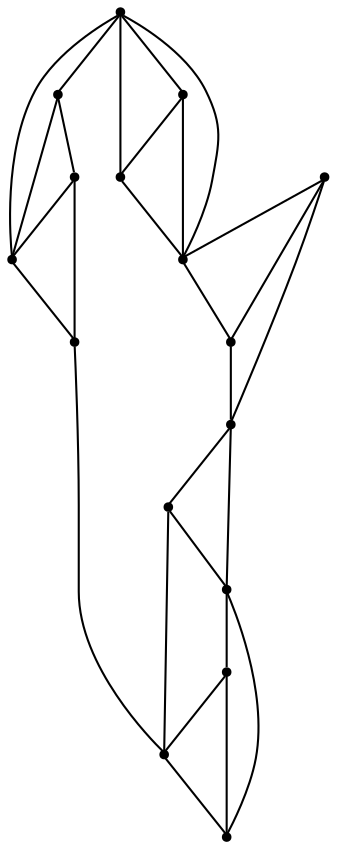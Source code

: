 graph {
  node [shape=point,comment="{\"directed\":false,\"doi\":\"10.1007/11618058_27\",\"figure\":\"1 (3)\"}"]

  v0 [pos="842.2306299963662,1373.1005311012273"]
  v1 [pos="722.6417060319767,1376.8849015235905"]
  v2 [pos="1001.3414471293605,1376.2129743893947"]
  v3 [pos="1001.4164675690407,1214.3380443255112"]
  v4 [pos="1002.4823015079942,1098.5088626543684"]
  v5 [pos="1001.4164675690407,1263.329692681631"]
  v6 [pos="899.4933548328488,1335.55049498876"]
  v7 [pos="955.020355650436,1143.156778812409"]
  v8 [pos="947.425183957122,1300.704697767894"]
  v9 [pos="927.1797442768896,1096.8598961830144"]
  v10 [pos="903.8441746911337,1138.0953113238022"]
  v11 [pos="862.2353810864826,1101.235926151276"]
  v12 [pos="777.0445289789244,1144.6463545163479"]
  v13 [pos="764.3838481104651,1330.488010247549"]
  v14 [pos="725.5880745821221,1227.4421970049546"]
  v15 [pos="722.6417060319767,1098.249463240306"]

  v0 -- v1 [id="-1",pos="842.2306299963662,1373.1005311012273 722.6417060319767,1376.8849015235905 722.6417060319767,1376.8849015235905 722.6417060319767,1376.8849015235905"]
  v15 -- v11 [id="-2",pos="722.6417060319767,1098.249463240306 862.2353810864826,1101.235926151276 862.2353810864826,1101.235926151276 862.2353810864826,1101.235926151276"]
  v11 -- v9 [id="-3",pos="862.2353810864826,1101.235926151276 927.1797442768896,1096.8598961830144 927.1797442768896,1096.8598961830144 927.1797442768896,1096.8598961830144"]
  v9 -- v4 [id="-4",pos="927.1797442768896,1096.8598961830144 1002.4823015079942,1098.5088626543684 1002.4823015079942,1098.5088626543684 1002.4823015079942,1098.5088626543684"]
  v1 -- v13 [id="-5",pos="722.6417060319767,1376.8849015235905 764.3838481104651,1330.488010247549 764.3838481104651,1330.488010247549 764.3838481104651,1330.488010247549"]
  v15 -- v14 [id="-6",pos="722.6417060319767,1098.249463240306 725.5880745821221,1227.4421970049546 725.5880745821221,1227.4421970049546 725.5880745821221,1227.4421970049546"]
  v14 -- v1 [id="-7",pos="725.5880745821221,1227.4421970049546 722.6417060319767,1376.8849015235905 722.6417060319767,1376.8849015235905 722.6417060319767,1376.8849015235905"]
  v15 -- v12 [id="-13",pos="722.6417060319767,1098.249463240306 777.0445289789244,1144.6463545163479 777.0445289789244,1144.6463545163479 777.0445289789244,1144.6463545163479"]
  v14 -- v0 [id="-14",pos="725.5880745821221,1227.4421970049546 842.2306299963662,1373.1005311012273 842.2306299963662,1373.1005311012273 842.2306299963662,1373.1005311012273"]
  v14 -- v12 [id="-15",pos="725.5880745821221,1227.4421970049546 777.0445289789244,1144.6463545163479 777.0445289789244,1144.6463545163479 777.0445289789244,1144.6463545163479"]
  v13 -- v14 [id="-16",pos="764.3838481104651,1330.488010247549 725.5880745821221,1227.4421970049546 725.5880745821221,1227.4421970049546 725.5880745821221,1227.4421970049546"]
  v13 -- v0 [id="-17",pos="764.3838481104651,1330.488010247549 842.2306299963662,1373.1005311012273 842.2306299963662,1373.1005311012273 842.2306299963662,1373.1005311012273"]
  v12 -- v11 [id="-18",pos="777.0445289789244,1144.6463545163479 862.2353810864826,1101.235926151276 862.2353810864826,1101.235926151276 862.2353810864826,1101.235926151276"]
  v0 -- v6 [id="-19",pos="842.2306299963662,1373.1005311012273 899.4933548328488,1335.55049498876 899.4933548328488,1335.55049498876 899.4933548328488,1335.55049498876"]
  v6 -- v8 [id="-20",pos="899.4933548328488,1335.55049498876 947.425183957122,1300.704697767894 947.425183957122,1300.704697767894 947.425183957122,1300.704697767894"]
  v8 -- v5 [id="-21",pos="947.425183957122,1300.704697767894 1001.4164675690407,1263.329692681631 1001.4164675690407,1263.329692681631 1001.4164675690407,1263.329692681631"]
  v11 -- v10 [id="-23",pos="862.2353810864826,1101.235926151276 903.8441746911337,1138.0953113238022 903.8441746911337,1138.0953113238022 903.8441746911337,1138.0953113238022"]
  v10 -- v3 [id="-24",pos="903.8441746911337,1138.0953113238022 1001.4164675690407,1214.3380443255112 1001.4164675690407,1214.3380443255112 1001.4164675690407,1214.3380443255112"]
  v10 -- v9 [id="-25",pos="903.8441746911337,1138.0953113238022 927.1797442768896,1096.8598961830144 927.1797442768896,1096.8598961830144 927.1797442768896,1096.8598961830144"]
  v9 -- v7 [id="-26",pos="927.1797442768896,1096.8598961830144 955.020355650436,1143.156778812409 955.020355650436,1143.156778812409 955.020355650436,1143.156778812409"]
  v7 -- v3 [id="-27",pos="955.020355650436,1143.156778812409 1001.4164675690407,1214.3380443255112 1001.4164675690407,1214.3380443255112 1001.4164675690407,1214.3380443255112"]
  v8 -- v2 [id="-28",pos="947.425183957122,1300.704697767894 1001.3414471293605,1376.2129743893947 1001.3414471293605,1376.2129743893947 1001.3414471293605,1376.2129743893947"]
  v7 -- v4 [id="-29",pos="955.020355650436,1143.156778812409 1002.4823015079942,1098.5088626543684 1002.4823015079942,1098.5088626543684 1002.4823015079942,1098.5088626543684"]
  v2 -- v6 [id="-30",pos="1001.3414471293605,1376.2129743893947 899.4933548328488,1335.55049498876 899.4933548328488,1335.55049498876 899.4933548328488,1335.55049498876"]
  v2 -- v5 [id="-31",pos="1001.3414471293605,1376.2129743893947 1001.4164675690407,1263.329692681631 1001.4164675690407,1263.329692681631 1001.4164675690407,1263.329692681631"]
  v5 -- v3 [id="-32",pos="1001.4164675690407,1263.329692681631 1001.4164675690407,1214.3380443255112 1001.4164675690407,1214.3380443255112 1001.4164675690407,1214.3380443255112"]
  v3 -- v4 [id="-33",pos="1001.4164675690407,1214.3380443255112 1002.4823015079942,1098.5088626543684 1002.4823015079942,1098.5088626543684 1002.4823015079942,1098.5088626543684"]
  v2 -- v0 [id="-34",pos="1001.3414471293605,1376.2129743893947 842.2306299963662,1373.1005311012273 842.2306299963662,1373.1005311012273 842.2306299963662,1373.1005311012273"]
}